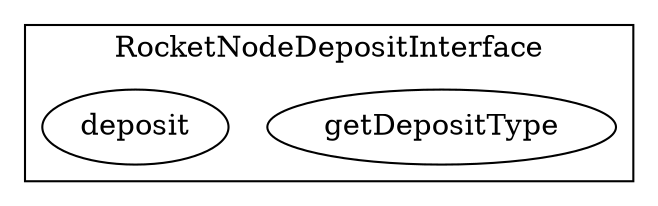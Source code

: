 strict digraph {
subgraph cluster_31291_RocketNodeDepositInterface {
label = "RocketNodeDepositInterface"
"31291_getDepositType" [label="getDepositType"]
"31291_deposit" [label="deposit"]
}subgraph cluster_solidity {
label = "[Solidity]"
}
}